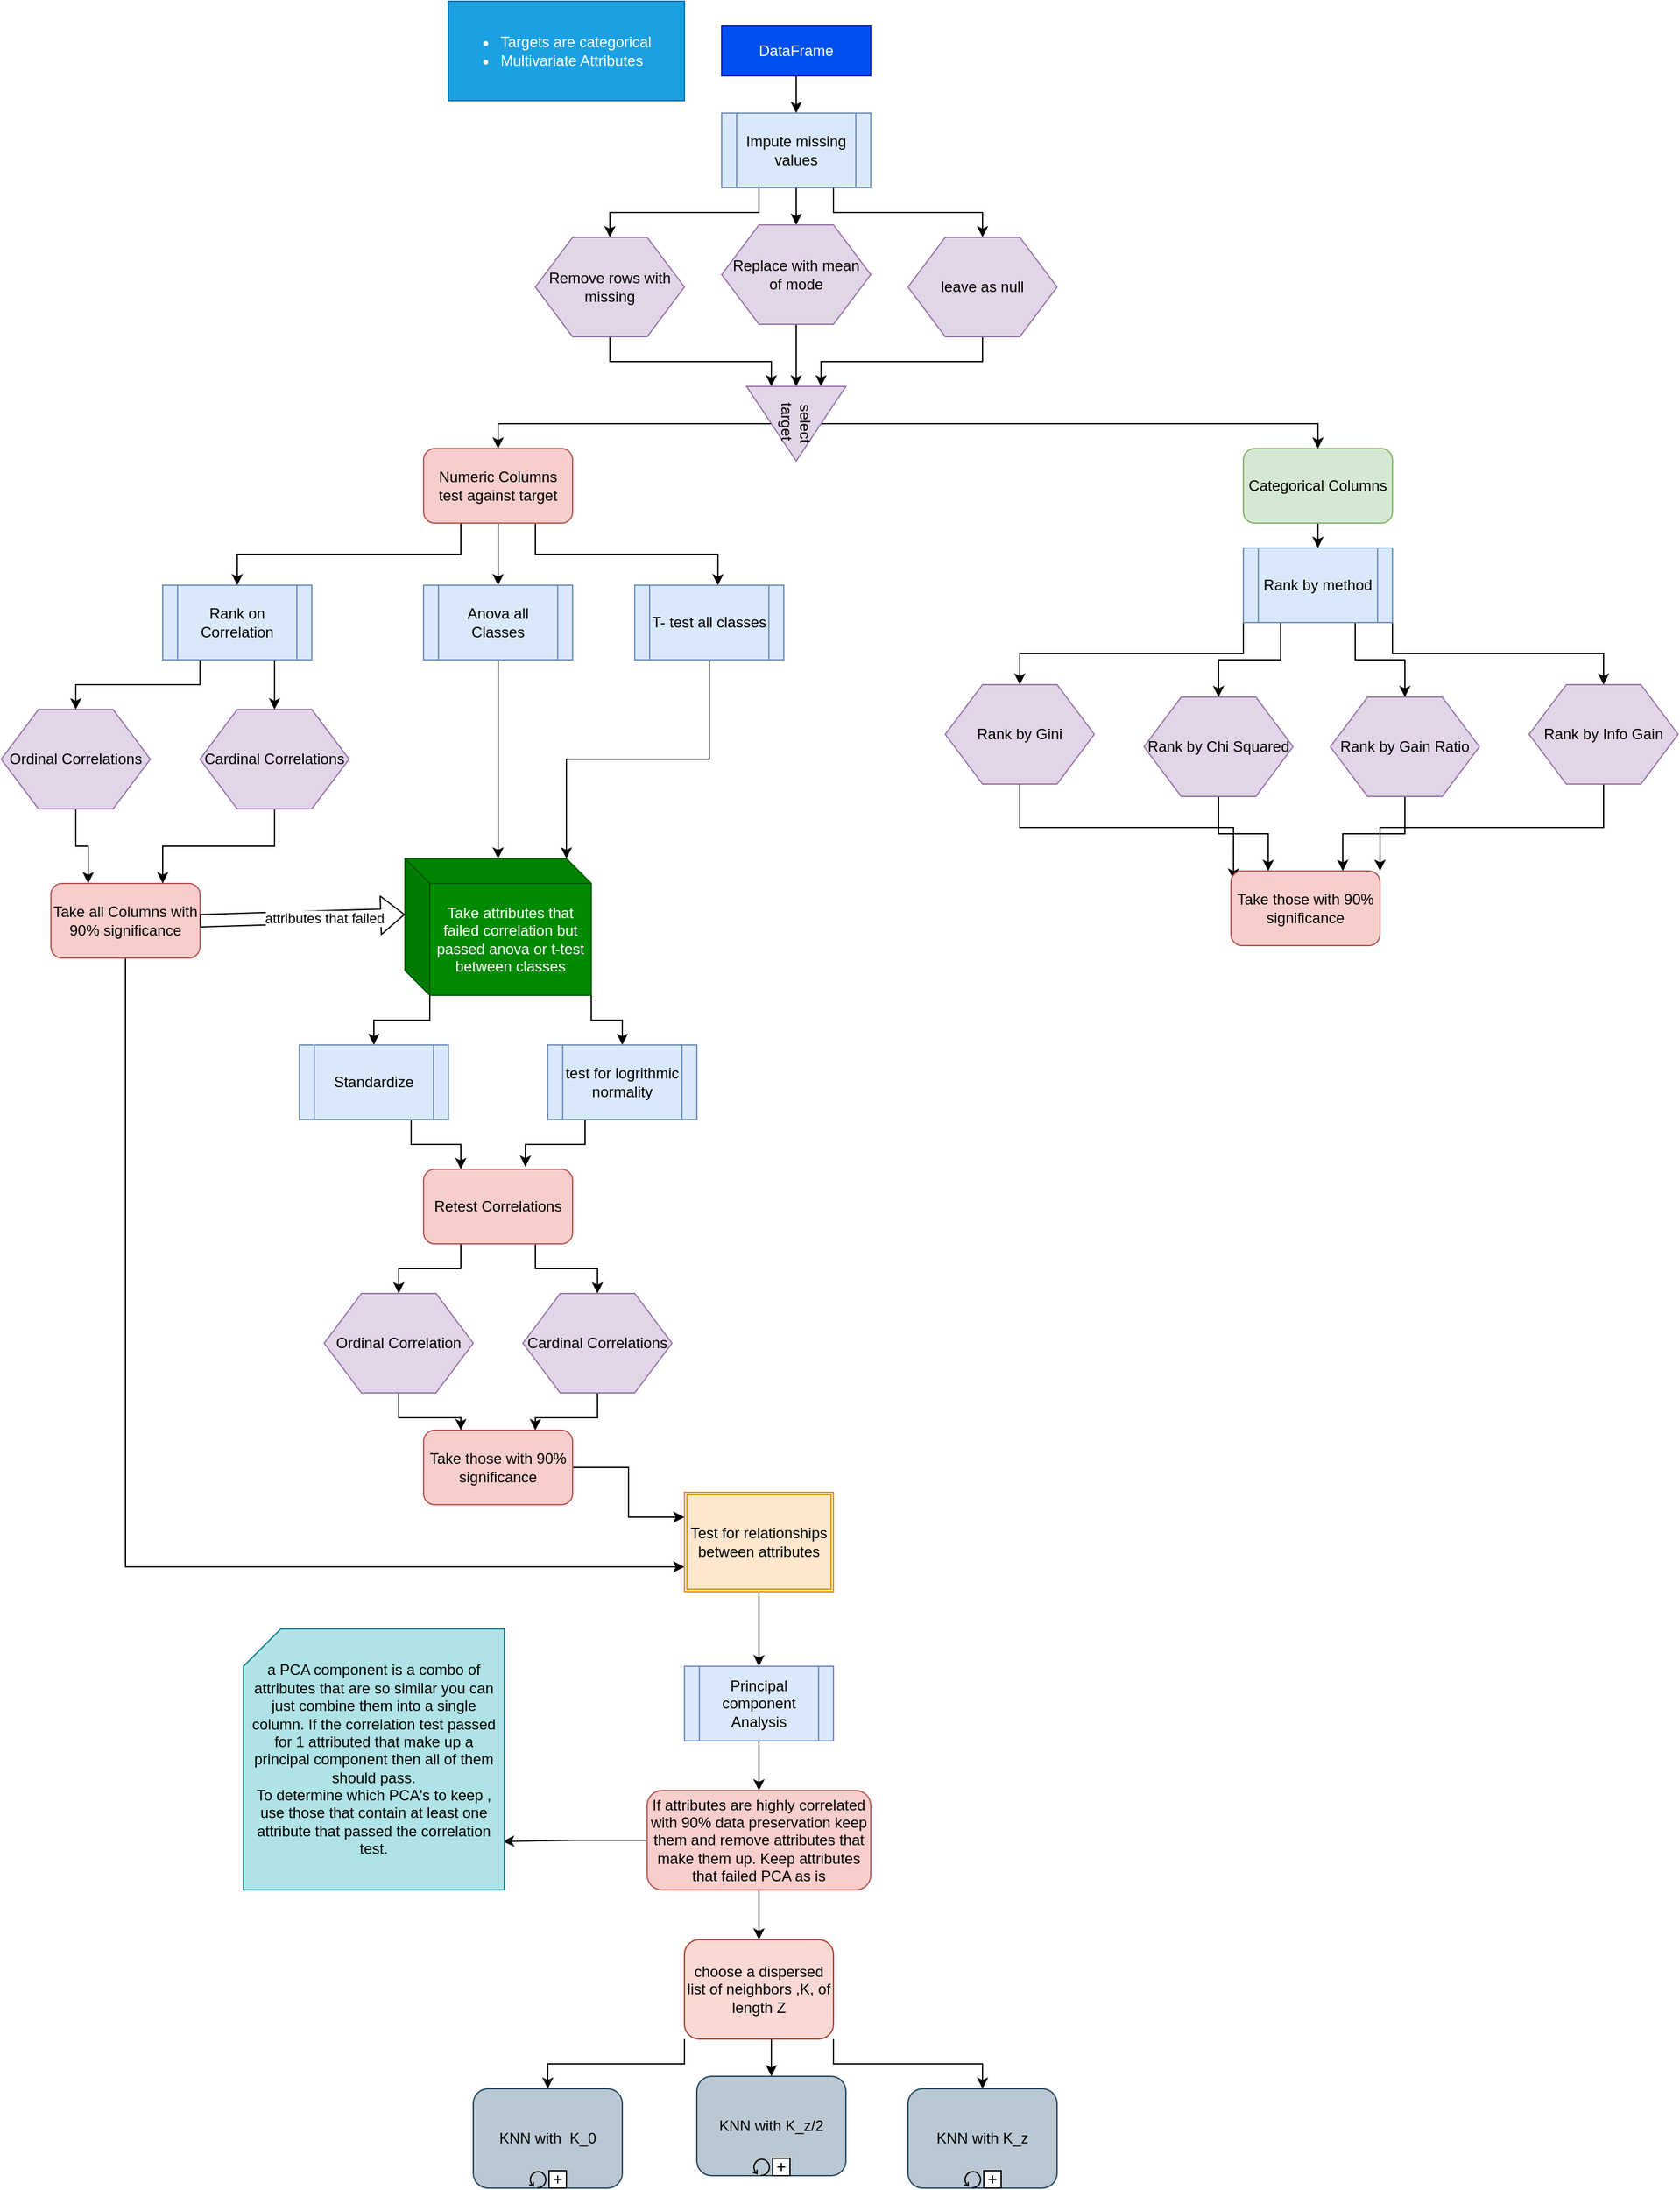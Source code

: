 <mxfile version="12.9.14" type="github"><diagram id="zmljXBrZiPSCNAZK321F" name="Page-1"><mxGraphModel dx="2272" dy="1934" grid="1" gridSize="10" guides="1" tooltips="1" connect="1" arrows="1" fold="1" page="1" pageScale="1" pageWidth="850" pageHeight="1100" background="none" math="0" shadow="0"><root><mxCell id="0"/><mxCell id="1" parent="0"/><mxCell id="G7ZH31UM1KacfiOuh5CP-11" style="edgeStyle=orthogonalEdgeStyle;rounded=0;orthogonalLoop=1;jettySize=auto;html=1;" edge="1" parent="1" source="G7ZH31UM1KacfiOuh5CP-1" target="G7ZH31UM1KacfiOuh5CP-10"><mxGeometry relative="1" as="geometry"/></mxCell><mxCell id="G7ZH31UM1KacfiOuh5CP-1" value="DataFrame" style="rounded=0;whiteSpace=wrap;html=1;fillColor=#0050ef;strokeColor=#001DBC;fontColor=#ffffff;" vertex="1" parent="1"><mxGeometry x="370" y="-210" width="120" height="40" as="geometry"/></mxCell><mxCell id="G7ZH31UM1KacfiOuh5CP-8" style="edgeStyle=orthogonalEdgeStyle;rounded=0;orthogonalLoop=1;jettySize=auto;html=1;exitX=0.25;exitY=1;exitDx=0;exitDy=0;entryX=0.5;entryY=0;entryDx=0;entryDy=0;" edge="1" parent="1" source="G7ZH31UM1KacfiOuh5CP-3" target="G7ZH31UM1KacfiOuh5CP-7"><mxGeometry relative="1" as="geometry"/></mxCell><mxCell id="G7ZH31UM1KacfiOuh5CP-9" style="edgeStyle=orthogonalEdgeStyle;rounded=0;orthogonalLoop=1;jettySize=auto;html=1;exitX=0.75;exitY=1;exitDx=0;exitDy=0;entryX=0.558;entryY=0;entryDx=0;entryDy=0;entryPerimeter=0;" edge="1" parent="1" source="G7ZH31UM1KacfiOuh5CP-3" target="G7ZH31UM1KacfiOuh5CP-6"><mxGeometry relative="1" as="geometry"/></mxCell><mxCell id="G7ZH31UM1KacfiOuh5CP-41" style="edgeStyle=orthogonalEdgeStyle;rounded=0;orthogonalLoop=1;jettySize=auto;html=1;exitX=0.5;exitY=1;exitDx=0;exitDy=0;entryX=0.5;entryY=0;entryDx=0;entryDy=0;" edge="1" parent="1" source="G7ZH31UM1KacfiOuh5CP-3" target="G7ZH31UM1KacfiOuh5CP-40"><mxGeometry relative="1" as="geometry"/></mxCell><mxCell id="G7ZH31UM1KacfiOuh5CP-3" value="Numeric Columns&lt;br&gt;test against target" style="rounded=1;whiteSpace=wrap;html=1;fillColor=#f8cecc;strokeColor=#b85450;" vertex="1" parent="1"><mxGeometry x="130" y="130" width="120" height="60" as="geometry"/></mxCell><mxCell id="G7ZH31UM1KacfiOuh5CP-67" style="edgeStyle=orthogonalEdgeStyle;rounded=0;orthogonalLoop=1;jettySize=auto;html=1;exitX=0.5;exitY=1;exitDx=0;exitDy=0;" edge="1" parent="1" source="G7ZH31UM1KacfiOuh5CP-5" target="G7ZH31UM1KacfiOuh5CP-65"><mxGeometry relative="1" as="geometry"/></mxCell><mxCell id="G7ZH31UM1KacfiOuh5CP-5" value="Categorical Columns" style="rounded=1;whiteSpace=wrap;html=1;fillColor=#d5e8d4;strokeColor=#82b366;" vertex="1" parent="1"><mxGeometry x="790" y="130" width="120" height="60" as="geometry"/></mxCell><mxCell id="G7ZH31UM1KacfiOuh5CP-46" style="edgeStyle=orthogonalEdgeStyle;rounded=0;orthogonalLoop=1;jettySize=auto;html=1;exitX=0.5;exitY=1;exitDx=0;exitDy=0;entryX=0;entryY=0;entryDx=130;entryDy=0;entryPerimeter=0;" edge="1" parent="1" source="G7ZH31UM1KacfiOuh5CP-6" target="G7ZH31UM1KacfiOuh5CP-44"><mxGeometry relative="1" as="geometry"/></mxCell><mxCell id="G7ZH31UM1KacfiOuh5CP-6" value="T- test all classes" style="shape=process;whiteSpace=wrap;html=1;backgroundOutline=1;fillColor=#dae8fc;strokeColor=#6c8ebf;" vertex="1" parent="1"><mxGeometry x="300" y="240" width="120" height="60" as="geometry"/></mxCell><mxCell id="G7ZH31UM1KacfiOuh5CP-35" style="edgeStyle=orthogonalEdgeStyle;rounded=0;orthogonalLoop=1;jettySize=auto;html=1;exitX=0.75;exitY=1;exitDx=0;exitDy=0;entryX=0.5;entryY=0;entryDx=0;entryDy=0;" edge="1" parent="1" source="G7ZH31UM1KacfiOuh5CP-7" target="G7ZH31UM1KacfiOuh5CP-32"><mxGeometry relative="1" as="geometry"/></mxCell><mxCell id="G7ZH31UM1KacfiOuh5CP-42" style="edgeStyle=orthogonalEdgeStyle;rounded=0;orthogonalLoop=1;jettySize=auto;html=1;exitX=0.25;exitY=1;exitDx=0;exitDy=0;entryX=0.5;entryY=0;entryDx=0;entryDy=0;" edge="1" parent="1" source="G7ZH31UM1KacfiOuh5CP-7" target="G7ZH31UM1KacfiOuh5CP-33"><mxGeometry relative="1" as="geometry"/></mxCell><mxCell id="G7ZH31UM1KacfiOuh5CP-7" value="Rank on&lt;br&gt;Correlation" style="shape=process;whiteSpace=wrap;html=1;backgroundOutline=1;fillColor=#dae8fc;strokeColor=#6c8ebf;" vertex="1" parent="1"><mxGeometry x="-80" y="240" width="120" height="60" as="geometry"/></mxCell><mxCell id="G7ZH31UM1KacfiOuh5CP-16" style="edgeStyle=orthogonalEdgeStyle;rounded=0;orthogonalLoop=1;jettySize=auto;html=1;exitX=0.5;exitY=1;exitDx=0;exitDy=0;entryX=0.5;entryY=0;entryDx=0;entryDy=0;" edge="1" parent="1" source="G7ZH31UM1KacfiOuh5CP-10" target="G7ZH31UM1KacfiOuh5CP-12"><mxGeometry relative="1" as="geometry"/></mxCell><mxCell id="G7ZH31UM1KacfiOuh5CP-17" style="edgeStyle=orthogonalEdgeStyle;rounded=0;orthogonalLoop=1;jettySize=auto;html=1;exitX=0.75;exitY=1;exitDx=0;exitDy=0;entryX=0.5;entryY=0;entryDx=0;entryDy=0;" edge="1" parent="1" source="G7ZH31UM1KacfiOuh5CP-10" target="G7ZH31UM1KacfiOuh5CP-14"><mxGeometry relative="1" as="geometry"/></mxCell><mxCell id="G7ZH31UM1KacfiOuh5CP-18" style="edgeStyle=orthogonalEdgeStyle;rounded=0;orthogonalLoop=1;jettySize=auto;html=1;exitX=0.25;exitY=1;exitDx=0;exitDy=0;entryX=0.5;entryY=0;entryDx=0;entryDy=0;" edge="1" parent="1" source="G7ZH31UM1KacfiOuh5CP-10" target="G7ZH31UM1KacfiOuh5CP-13"><mxGeometry relative="1" as="geometry"/></mxCell><mxCell id="G7ZH31UM1KacfiOuh5CP-10" value="Impute missing values" style="shape=process;whiteSpace=wrap;html=1;backgroundOutline=1;fillColor=#dae8fc;strokeColor=#6c8ebf;" vertex="1" parent="1"><mxGeometry x="370" y="-140" width="120" height="60" as="geometry"/></mxCell><mxCell id="G7ZH31UM1KacfiOuh5CP-25" style="edgeStyle=orthogonalEdgeStyle;rounded=0;orthogonalLoop=1;jettySize=auto;html=1;exitX=0.5;exitY=1;exitDx=0;exitDy=0;entryX=0;entryY=0.5;entryDx=0;entryDy=0;" edge="1" parent="1" source="G7ZH31UM1KacfiOuh5CP-12" target="G7ZH31UM1KacfiOuh5CP-24"><mxGeometry relative="1" as="geometry"/></mxCell><mxCell id="G7ZH31UM1KacfiOuh5CP-12" value="Replace with mean&lt;br&gt;of mode" style="shape=hexagon;perimeter=hexagonPerimeter2;whiteSpace=wrap;html=1;fillColor=#e1d5e7;strokeColor=#9673a6;" vertex="1" parent="1"><mxGeometry x="370" y="-50" width="120" height="80" as="geometry"/></mxCell><mxCell id="G7ZH31UM1KacfiOuh5CP-27" style="edgeStyle=orthogonalEdgeStyle;rounded=0;orthogonalLoop=1;jettySize=auto;html=1;exitX=0.5;exitY=1;exitDx=0;exitDy=0;entryX=0;entryY=0.75;entryDx=0;entryDy=0;" edge="1" parent="1" source="G7ZH31UM1KacfiOuh5CP-13" target="G7ZH31UM1KacfiOuh5CP-24"><mxGeometry relative="1" as="geometry"/></mxCell><mxCell id="G7ZH31UM1KacfiOuh5CP-13" value="Remove rows with missing" style="shape=hexagon;perimeter=hexagonPerimeter2;whiteSpace=wrap;html=1;fillColor=#e1d5e7;strokeColor=#9673a6;" vertex="1" parent="1"><mxGeometry x="220" y="-40" width="120" height="80" as="geometry"/></mxCell><mxCell id="G7ZH31UM1KacfiOuh5CP-26" style="edgeStyle=orthogonalEdgeStyle;rounded=0;orthogonalLoop=1;jettySize=auto;html=1;exitX=0.5;exitY=1;exitDx=0;exitDy=0;entryX=0;entryY=0.25;entryDx=0;entryDy=0;" edge="1" parent="1" source="G7ZH31UM1KacfiOuh5CP-14" target="G7ZH31UM1KacfiOuh5CP-24"><mxGeometry relative="1" as="geometry"/></mxCell><mxCell id="G7ZH31UM1KacfiOuh5CP-14" value="leave as null" style="shape=hexagon;perimeter=hexagonPerimeter2;whiteSpace=wrap;html=1;fillColor=#e1d5e7;strokeColor=#9673a6;" vertex="1" parent="1"><mxGeometry x="520" y="-40" width="120" height="80" as="geometry"/></mxCell><mxCell id="G7ZH31UM1KacfiOuh5CP-30" value="" style="edgeStyle=orthogonalEdgeStyle;rounded=0;orthogonalLoop=1;jettySize=auto;html=1;entryX=0.5;entryY=0;entryDx=0;entryDy=0;" edge="1" parent="1" source="G7ZH31UM1KacfiOuh5CP-24" target="G7ZH31UM1KacfiOuh5CP-5"><mxGeometry relative="1" as="geometry"><mxPoint x="430" y="240" as="targetPoint"/></mxGeometry></mxCell><mxCell id="G7ZH31UM1KacfiOuh5CP-31" style="edgeStyle=orthogonalEdgeStyle;rounded=0;orthogonalLoop=1;jettySize=auto;html=1;exitX=0.5;exitY=1;exitDx=0;exitDy=0;entryX=0.5;entryY=0;entryDx=0;entryDy=0;" edge="1" parent="1" source="G7ZH31UM1KacfiOuh5CP-24" target="G7ZH31UM1KacfiOuh5CP-3"><mxGeometry relative="1" as="geometry"/></mxCell><mxCell id="G7ZH31UM1KacfiOuh5CP-24" value="select target&amp;nbsp;" style="triangle;whiteSpace=wrap;html=1;rotation=90;fillColor=#e1d5e7;strokeColor=#9673a6;" vertex="1" parent="1"><mxGeometry x="400" y="70" width="60" height="80" as="geometry"/></mxCell><mxCell id="G7ZH31UM1KacfiOuh5CP-39" style="edgeStyle=orthogonalEdgeStyle;rounded=0;orthogonalLoop=1;jettySize=auto;html=1;exitX=0.5;exitY=1;exitDx=0;exitDy=0;entryX=0.75;entryY=0;entryDx=0;entryDy=0;" edge="1" parent="1" source="G7ZH31UM1KacfiOuh5CP-32" target="G7ZH31UM1KacfiOuh5CP-37"><mxGeometry relative="1" as="geometry"/></mxCell><mxCell id="G7ZH31UM1KacfiOuh5CP-32" value="Cardinal Correlations" style="shape=hexagon;perimeter=hexagonPerimeter2;whiteSpace=wrap;html=1;fillColor=#e1d5e7;strokeColor=#9673a6;" vertex="1" parent="1"><mxGeometry x="-50" y="340" width="120" height="80" as="geometry"/></mxCell><mxCell id="G7ZH31UM1KacfiOuh5CP-38" style="edgeStyle=orthogonalEdgeStyle;rounded=0;orthogonalLoop=1;jettySize=auto;html=1;exitX=0.5;exitY=1;exitDx=0;exitDy=0;entryX=0.25;entryY=0;entryDx=0;entryDy=0;" edge="1" parent="1" source="G7ZH31UM1KacfiOuh5CP-33" target="G7ZH31UM1KacfiOuh5CP-37"><mxGeometry relative="1" as="geometry"/></mxCell><mxCell id="G7ZH31UM1KacfiOuh5CP-33" value="Ordinal Correlations" style="shape=hexagon;perimeter=hexagonPerimeter2;whiteSpace=wrap;html=1;fillColor=#e1d5e7;strokeColor=#9673a6;" vertex="1" parent="1"><mxGeometry x="-210" y="340" width="120" height="80" as="geometry"/></mxCell><mxCell id="G7ZH31UM1KacfiOuh5CP-101" style="edgeStyle=orthogonalEdgeStyle;rounded=0;orthogonalLoop=1;jettySize=auto;html=1;exitX=0.5;exitY=1;exitDx=0;exitDy=0;entryX=0;entryY=0.75;entryDx=0;entryDy=0;" edge="1" parent="1" source="G7ZH31UM1KacfiOuh5CP-37" target="G7ZH31UM1KacfiOuh5CP-81"><mxGeometry relative="1" as="geometry"/></mxCell><mxCell id="G7ZH31UM1KacfiOuh5CP-37" value="Take all Columns with 90% significance" style="rounded=1;whiteSpace=wrap;html=1;fillColor=#f8cecc;strokeColor=#b85450;" vertex="1" parent="1"><mxGeometry x="-170" y="480" width="120" height="60" as="geometry"/></mxCell><mxCell id="G7ZH31UM1KacfiOuh5CP-45" style="edgeStyle=orthogonalEdgeStyle;rounded=0;orthogonalLoop=1;jettySize=auto;html=1;exitX=0.5;exitY=1;exitDx=0;exitDy=0;" edge="1" parent="1" source="G7ZH31UM1KacfiOuh5CP-40" target="G7ZH31UM1KacfiOuh5CP-44"><mxGeometry relative="1" as="geometry"/></mxCell><mxCell id="G7ZH31UM1KacfiOuh5CP-40" value="Anova all Classes" style="shape=process;whiteSpace=wrap;html=1;backgroundOutline=1;fillColor=#dae8fc;strokeColor=#6c8ebf;" vertex="1" parent="1"><mxGeometry x="130" y="240" width="120" height="60" as="geometry"/></mxCell><mxCell id="G7ZH31UM1KacfiOuh5CP-51" style="edgeStyle=orthogonalEdgeStyle;rounded=0;orthogonalLoop=1;jettySize=auto;html=1;exitX=0;exitY=0;exitDx=20;exitDy=110;exitPerimeter=0;entryX=0.5;entryY=0;entryDx=0;entryDy=0;" edge="1" parent="1" source="G7ZH31UM1KacfiOuh5CP-44" target="G7ZH31UM1KacfiOuh5CP-49"><mxGeometry relative="1" as="geometry"/></mxCell><mxCell id="G7ZH31UM1KacfiOuh5CP-52" style="edgeStyle=orthogonalEdgeStyle;rounded=0;orthogonalLoop=1;jettySize=auto;html=1;exitX=1;exitY=1;exitDx=0;exitDy=0;exitPerimeter=0;entryX=0.5;entryY=0;entryDx=0;entryDy=0;" edge="1" parent="1" source="G7ZH31UM1KacfiOuh5CP-44" target="G7ZH31UM1KacfiOuh5CP-50"><mxGeometry relative="1" as="geometry"/></mxCell><mxCell id="G7ZH31UM1KacfiOuh5CP-44" value="Take attributes that failed correlation but passed anova or t-test between classes" style="shape=cube;whiteSpace=wrap;html=1;boundedLbl=1;backgroundOutline=1;darkOpacity=0.05;darkOpacity2=0.1;fillColor=#008a00;strokeColor=#005700;fontColor=#ffffff;" vertex="1" parent="1"><mxGeometry x="115" y="460" width="150" height="110" as="geometry"/></mxCell><mxCell id="G7ZH31UM1KacfiOuh5CP-47" value="" style="shape=flexArrow;endArrow=classic;html=1;exitX=1;exitY=0.5;exitDx=0;exitDy=0;entryX=0;entryY=0;entryDx=0;entryDy=45;entryPerimeter=0;" edge="1" parent="1" source="G7ZH31UM1KacfiOuh5CP-37" target="G7ZH31UM1KacfiOuh5CP-44"><mxGeometry width="50" height="50" relative="1" as="geometry"><mxPoint x="-45" y="520" as="sourcePoint"/><mxPoint x="5" y="470" as="targetPoint"/><Array as="points"/></mxGeometry></mxCell><mxCell id="G7ZH31UM1KacfiOuh5CP-48" value="attributes that failed" style="edgeLabel;html=1;align=center;verticalAlign=middle;resizable=0;points=[];" vertex="1" connectable="0" parent="G7ZH31UM1KacfiOuh5CP-47"><mxGeometry x="0.211" y="-1" relative="1" as="geometry"><mxPoint as="offset"/></mxGeometry></mxCell><mxCell id="G7ZH31UM1KacfiOuh5CP-75" style="edgeStyle=orthogonalEdgeStyle;rounded=0;orthogonalLoop=1;jettySize=auto;html=1;exitX=0.75;exitY=1;exitDx=0;exitDy=0;entryX=0.25;entryY=0;entryDx=0;entryDy=0;" edge="1" parent="1" source="G7ZH31UM1KacfiOuh5CP-49" target="G7ZH31UM1KacfiOuh5CP-74"><mxGeometry relative="1" as="geometry"/></mxCell><mxCell id="G7ZH31UM1KacfiOuh5CP-49" value="Standardize" style="shape=process;whiteSpace=wrap;html=1;backgroundOutline=1;fillColor=#dae8fc;strokeColor=#6c8ebf;" vertex="1" parent="1"><mxGeometry x="30" y="610" width="120" height="60" as="geometry"/></mxCell><mxCell id="G7ZH31UM1KacfiOuh5CP-76" style="edgeStyle=orthogonalEdgeStyle;rounded=0;orthogonalLoop=1;jettySize=auto;html=1;exitX=0.25;exitY=1;exitDx=0;exitDy=0;entryX=0.683;entryY=-0.033;entryDx=0;entryDy=0;entryPerimeter=0;" edge="1" parent="1" source="G7ZH31UM1KacfiOuh5CP-50" target="G7ZH31UM1KacfiOuh5CP-74"><mxGeometry relative="1" as="geometry"/></mxCell><mxCell id="G7ZH31UM1KacfiOuh5CP-50" value="test for logrithmic normality" style="shape=process;whiteSpace=wrap;html=1;backgroundOutline=1;fillColor=#dae8fc;strokeColor=#6c8ebf;" vertex="1" parent="1"><mxGeometry x="230" y="610" width="120" height="60" as="geometry"/></mxCell><mxCell id="G7ZH31UM1KacfiOuh5CP-93" style="edgeStyle=orthogonalEdgeStyle;rounded=0;orthogonalLoop=1;jettySize=auto;html=1;exitX=0.5;exitY=1;exitDx=0;exitDy=0;entryX=0.017;entryY=0.117;entryDx=0;entryDy=0;entryPerimeter=0;" edge="1" parent="1" source="G7ZH31UM1KacfiOuh5CP-61" target="G7ZH31UM1KacfiOuh5CP-92"><mxGeometry relative="1" as="geometry"/></mxCell><mxCell id="G7ZH31UM1KacfiOuh5CP-61" value="&lt;span&gt;Rank by Gini&lt;/span&gt;" style="shape=hexagon;perimeter=hexagonPerimeter2;whiteSpace=wrap;html=1;fillColor=#e1d5e7;strokeColor=#9673a6;" vertex="1" parent="1"><mxGeometry x="550" y="320" width="120" height="80" as="geometry"/></mxCell><mxCell id="G7ZH31UM1KacfiOuh5CP-95" style="edgeStyle=orthogonalEdgeStyle;rounded=0;orthogonalLoop=1;jettySize=auto;html=1;exitX=0.5;exitY=1;exitDx=0;exitDy=0;entryX=0.75;entryY=0;entryDx=0;entryDy=0;" edge="1" parent="1" source="G7ZH31UM1KacfiOuh5CP-62" target="G7ZH31UM1KacfiOuh5CP-92"><mxGeometry relative="1" as="geometry"/></mxCell><mxCell id="G7ZH31UM1KacfiOuh5CP-62" value="&lt;span&gt;Rank by Gain Ratio&lt;/span&gt;" style="shape=hexagon;perimeter=hexagonPerimeter2;whiteSpace=wrap;html=1;fillColor=#e1d5e7;strokeColor=#9673a6;" vertex="1" parent="1"><mxGeometry x="860" y="330" width="120" height="80" as="geometry"/></mxCell><mxCell id="G7ZH31UM1KacfiOuh5CP-96" style="edgeStyle=orthogonalEdgeStyle;rounded=0;orthogonalLoop=1;jettySize=auto;html=1;exitX=0.5;exitY=1;exitDx=0;exitDy=0;entryX=1;entryY=0;entryDx=0;entryDy=0;" edge="1" parent="1" source="G7ZH31UM1KacfiOuh5CP-63" target="G7ZH31UM1KacfiOuh5CP-92"><mxGeometry relative="1" as="geometry"/></mxCell><mxCell id="G7ZH31UM1KacfiOuh5CP-63" value="&lt;span&gt;Rank by Info Gain&lt;/span&gt;" style="shape=hexagon;perimeter=hexagonPerimeter2;whiteSpace=wrap;html=1;fillColor=#e1d5e7;strokeColor=#9673a6;" vertex="1" parent="1"><mxGeometry x="1020" y="320" width="120" height="80" as="geometry"/></mxCell><mxCell id="G7ZH31UM1KacfiOuh5CP-94" style="edgeStyle=orthogonalEdgeStyle;rounded=0;orthogonalLoop=1;jettySize=auto;html=1;exitX=0.5;exitY=1;exitDx=0;exitDy=0;entryX=0.25;entryY=0;entryDx=0;entryDy=0;" edge="1" parent="1" source="G7ZH31UM1KacfiOuh5CP-64" target="G7ZH31UM1KacfiOuh5CP-92"><mxGeometry relative="1" as="geometry"/></mxCell><mxCell id="G7ZH31UM1KacfiOuh5CP-64" value="&lt;span&gt;Rank by Chi Squared&lt;/span&gt;" style="shape=hexagon;perimeter=hexagonPerimeter2;whiteSpace=wrap;html=1;fillColor=#e1d5e7;strokeColor=#9673a6;" vertex="1" parent="1"><mxGeometry x="710" y="330" width="120" height="80" as="geometry"/></mxCell><mxCell id="G7ZH31UM1KacfiOuh5CP-68" style="edgeStyle=orthogonalEdgeStyle;rounded=0;orthogonalLoop=1;jettySize=auto;html=1;exitX=0;exitY=1;exitDx=0;exitDy=0;entryX=0.5;entryY=0;entryDx=0;entryDy=0;" edge="1" parent="1" source="G7ZH31UM1KacfiOuh5CP-65" target="G7ZH31UM1KacfiOuh5CP-61"><mxGeometry relative="1" as="geometry"/></mxCell><mxCell id="G7ZH31UM1KacfiOuh5CP-69" style="edgeStyle=orthogonalEdgeStyle;rounded=0;orthogonalLoop=1;jettySize=auto;html=1;exitX=0.25;exitY=1;exitDx=0;exitDy=0;" edge="1" parent="1" source="G7ZH31UM1KacfiOuh5CP-65" target="G7ZH31UM1KacfiOuh5CP-64"><mxGeometry relative="1" as="geometry"/></mxCell><mxCell id="G7ZH31UM1KacfiOuh5CP-70" style="edgeStyle=orthogonalEdgeStyle;rounded=0;orthogonalLoop=1;jettySize=auto;html=1;exitX=0.75;exitY=1;exitDx=0;exitDy=0;entryX=0.5;entryY=0;entryDx=0;entryDy=0;" edge="1" parent="1" source="G7ZH31UM1KacfiOuh5CP-65" target="G7ZH31UM1KacfiOuh5CP-62"><mxGeometry relative="1" as="geometry"/></mxCell><mxCell id="G7ZH31UM1KacfiOuh5CP-71" style="edgeStyle=orthogonalEdgeStyle;rounded=0;orthogonalLoop=1;jettySize=auto;html=1;exitX=1;exitY=1;exitDx=0;exitDy=0;entryX=0.5;entryY=0;entryDx=0;entryDy=0;" edge="1" parent="1" source="G7ZH31UM1KacfiOuh5CP-65" target="G7ZH31UM1KacfiOuh5CP-63"><mxGeometry relative="1" as="geometry"/></mxCell><mxCell id="G7ZH31UM1KacfiOuh5CP-65" value="Rank by method" style="shape=process;whiteSpace=wrap;html=1;backgroundOutline=1;fillColor=#dae8fc;strokeColor=#6c8ebf;" vertex="1" parent="1"><mxGeometry x="790" y="210" width="120" height="60" as="geometry"/></mxCell><mxCell id="G7ZH31UM1KacfiOuh5CP-66" value="&lt;ul&gt;&lt;li&gt;Targets are categorical&amp;nbsp;&lt;/li&gt;&lt;li&gt;Multivariate Attributes&lt;/li&gt;&lt;/ul&gt;" style="text;strokeColor=#006EAF;fillColor=#1ba1e2;html=1;whiteSpace=wrap;verticalAlign=middle;overflow=hidden;fontColor=#ffffff;" vertex="1" parent="1"><mxGeometry x="150" y="-230" width="190" height="80" as="geometry"/></mxCell><mxCell id="G7ZH31UM1KacfiOuh5CP-79" style="edgeStyle=orthogonalEdgeStyle;rounded=0;orthogonalLoop=1;jettySize=auto;html=1;exitX=0.25;exitY=1;exitDx=0;exitDy=0;entryX=0.5;entryY=0;entryDx=0;entryDy=0;" edge="1" parent="1" source="G7ZH31UM1KacfiOuh5CP-74" target="G7ZH31UM1KacfiOuh5CP-78"><mxGeometry relative="1" as="geometry"/></mxCell><mxCell id="G7ZH31UM1KacfiOuh5CP-80" style="edgeStyle=orthogonalEdgeStyle;rounded=0;orthogonalLoop=1;jettySize=auto;html=1;exitX=0.75;exitY=1;exitDx=0;exitDy=0;entryX=0.5;entryY=0;entryDx=0;entryDy=0;" edge="1" parent="1" source="G7ZH31UM1KacfiOuh5CP-74" target="G7ZH31UM1KacfiOuh5CP-77"><mxGeometry relative="1" as="geometry"/></mxCell><mxCell id="G7ZH31UM1KacfiOuh5CP-74" value="Retest Correlations" style="rounded=1;whiteSpace=wrap;html=1;fillColor=#f8cecc;strokeColor=#b85450;" vertex="1" parent="1"><mxGeometry x="130" y="710" width="120" height="60" as="geometry"/></mxCell><mxCell id="G7ZH31UM1KacfiOuh5CP-99" style="edgeStyle=orthogonalEdgeStyle;rounded=0;orthogonalLoop=1;jettySize=auto;html=1;exitX=0.5;exitY=1;exitDx=0;exitDy=0;entryX=0.75;entryY=0;entryDx=0;entryDy=0;" edge="1" parent="1" source="G7ZH31UM1KacfiOuh5CP-77" target="G7ZH31UM1KacfiOuh5CP-97"><mxGeometry relative="1" as="geometry"/></mxCell><mxCell id="G7ZH31UM1KacfiOuh5CP-77" value="Cardinal Correlations" style="shape=hexagon;perimeter=hexagonPerimeter2;whiteSpace=wrap;html=1;fillColor=#e1d5e7;strokeColor=#9673a6;" vertex="1" parent="1"><mxGeometry x="210" y="810" width="120" height="80" as="geometry"/></mxCell><mxCell id="G7ZH31UM1KacfiOuh5CP-98" style="edgeStyle=orthogonalEdgeStyle;rounded=0;orthogonalLoop=1;jettySize=auto;html=1;exitX=0.5;exitY=1;exitDx=0;exitDy=0;entryX=0.25;entryY=0;entryDx=0;entryDy=0;" edge="1" parent="1" source="G7ZH31UM1KacfiOuh5CP-78" target="G7ZH31UM1KacfiOuh5CP-97"><mxGeometry relative="1" as="geometry"/></mxCell><mxCell id="G7ZH31UM1KacfiOuh5CP-78" value="Ordinal Correlation" style="shape=hexagon;perimeter=hexagonPerimeter2;whiteSpace=wrap;html=1;fillColor=#e1d5e7;strokeColor=#9673a6;" vertex="1" parent="1"><mxGeometry x="50" y="810" width="120" height="80" as="geometry"/></mxCell><mxCell id="G7ZH31UM1KacfiOuh5CP-107" style="edgeStyle=orthogonalEdgeStyle;rounded=0;orthogonalLoop=1;jettySize=auto;html=1;exitX=0.5;exitY=1;exitDx=0;exitDy=0;entryX=0.5;entryY=0;entryDx=0;entryDy=0;" edge="1" parent="1" source="G7ZH31UM1KacfiOuh5CP-81" target="G7ZH31UM1KacfiOuh5CP-83"><mxGeometry relative="1" as="geometry"/></mxCell><mxCell id="G7ZH31UM1KacfiOuh5CP-81" value="Test for relationships between attributes" style="shape=ext;double=1;rounded=0;whiteSpace=wrap;html=1;fillColor=#ffe6cc;strokeColor=#d79b00;" vertex="1" parent="1"><mxGeometry x="340" y="970" width="120" height="80" as="geometry"/></mxCell><mxCell id="G7ZH31UM1KacfiOuh5CP-108" style="edgeStyle=orthogonalEdgeStyle;rounded=0;orthogonalLoop=1;jettySize=auto;html=1;exitX=0.5;exitY=1;exitDx=0;exitDy=0;entryX=0.5;entryY=0;entryDx=0;entryDy=0;" edge="1" parent="1" source="G7ZH31UM1KacfiOuh5CP-83" target="G7ZH31UM1KacfiOuh5CP-85"><mxGeometry relative="1" as="geometry"/></mxCell><mxCell id="G7ZH31UM1KacfiOuh5CP-83" value="Principal component Analysis" style="shape=process;whiteSpace=wrap;html=1;backgroundOutline=1;fillColor=#dae8fc;strokeColor=#6c8ebf;" vertex="1" parent="1"><mxGeometry x="340" y="1110" width="120" height="60" as="geometry"/></mxCell><mxCell id="G7ZH31UM1KacfiOuh5CP-106" style="edgeStyle=orthogonalEdgeStyle;rounded=0;orthogonalLoop=1;jettySize=auto;html=1;exitX=0;exitY=0.5;exitDx=0;exitDy=0;entryX=0.995;entryY=0.814;entryDx=0;entryDy=0;entryPerimeter=0;" edge="1" parent="1" source="G7ZH31UM1KacfiOuh5CP-85" target="G7ZH31UM1KacfiOuh5CP-105"><mxGeometry relative="1" as="geometry"/></mxCell><mxCell id="G7ZH31UM1KacfiOuh5CP-127" style="edgeStyle=orthogonalEdgeStyle;rounded=0;orthogonalLoop=1;jettySize=auto;html=1;exitX=0.5;exitY=1;exitDx=0;exitDy=0;entryX=0.5;entryY=0;entryDx=0;entryDy=0;" edge="1" parent="1" source="G7ZH31UM1KacfiOuh5CP-85" target="G7ZH31UM1KacfiOuh5CP-126"><mxGeometry relative="1" as="geometry"/></mxCell><mxCell id="G7ZH31UM1KacfiOuh5CP-85" value="If attributes are highly correlated with 90% data preservation keep them and remove attributes that make them up. Keep attributes that failed PCA as is" style="rounded=1;whiteSpace=wrap;html=1;fillColor=#f8cecc;strokeColor=#b85450;" vertex="1" parent="1"><mxGeometry x="310" y="1210" width="180" height="80" as="geometry"/></mxCell><mxCell id="G7ZH31UM1KacfiOuh5CP-92" value="Take those with 90% significance" style="rounded=1;whiteSpace=wrap;html=1;fillColor=#f8cecc;strokeColor=#b85450;" vertex="1" parent="1"><mxGeometry x="780" y="470" width="120" height="60" as="geometry"/></mxCell><mxCell id="G7ZH31UM1KacfiOuh5CP-100" style="edgeStyle=orthogonalEdgeStyle;rounded=0;orthogonalLoop=1;jettySize=auto;html=1;exitX=1;exitY=0.5;exitDx=0;exitDy=0;entryX=0;entryY=0.25;entryDx=0;entryDy=0;" edge="1" parent="1" source="G7ZH31UM1KacfiOuh5CP-97" target="G7ZH31UM1KacfiOuh5CP-81"><mxGeometry relative="1" as="geometry"/></mxCell><mxCell id="G7ZH31UM1KacfiOuh5CP-97" value="Take those with 90% significance" style="rounded=1;whiteSpace=wrap;html=1;fillColor=#f8cecc;strokeColor=#b85450;" vertex="1" parent="1"><mxGeometry x="130" y="920" width="120" height="60" as="geometry"/></mxCell><mxCell id="G7ZH31UM1KacfiOuh5CP-105" value="&lt;span&gt;a PCA component is a combo of attributes that are so similar you can just combine them into a single column. If the correlation test passed for 1 attributed that make up a principal component then all of them should pass.&lt;/span&gt;&lt;br&gt;&lt;span&gt;To determine which PCA's to keep , use those that contain at least one attribute that passed the correlation test.&lt;/span&gt;" style="shape=card;whiteSpace=wrap;html=1;fillColor=#b0e3e6;strokeColor=#0e8088;" vertex="1" parent="1"><mxGeometry x="-15" y="1080" width="210" height="210" as="geometry"/></mxCell><mxCell id="G7ZH31UM1KacfiOuh5CP-138" style="edgeStyle=orthogonalEdgeStyle;rounded=0;orthogonalLoop=1;jettySize=auto;html=1;exitX=0.5;exitY=1;exitDx=0;exitDy=0;entryX=0.5;entryY=0;entryDx=0;entryDy=0;" edge="1" parent="1" source="G7ZH31UM1KacfiOuh5CP-126" target="G7ZH31UM1KacfiOuh5CP-131"><mxGeometry relative="1" as="geometry"/></mxCell><mxCell id="G7ZH31UM1KacfiOuh5CP-139" style="edgeStyle=orthogonalEdgeStyle;rounded=0;orthogonalLoop=1;jettySize=auto;html=1;exitX=1;exitY=1;exitDx=0;exitDy=0;entryX=0.5;entryY=0;entryDx=0;entryDy=0;" edge="1" parent="1" source="G7ZH31UM1KacfiOuh5CP-126" target="G7ZH31UM1KacfiOuh5CP-128"><mxGeometry relative="1" as="geometry"/></mxCell><mxCell id="G7ZH31UM1KacfiOuh5CP-140" style="edgeStyle=orthogonalEdgeStyle;rounded=0;orthogonalLoop=1;jettySize=auto;html=1;exitX=0;exitY=1;exitDx=0;exitDy=0;entryX=0.5;entryY=0;entryDx=0;entryDy=0;" edge="1" parent="1" source="G7ZH31UM1KacfiOuh5CP-126" target="G7ZH31UM1KacfiOuh5CP-134"><mxGeometry relative="1" as="geometry"/></mxCell><mxCell id="G7ZH31UM1KacfiOuh5CP-126" value="choose a dispersed list of neighbors ,K, of length Z" style="shape=ext;rounded=1;html=1;whiteSpace=wrap;fillColor=#fad9d5;strokeColor=#ae4132;" vertex="1" parent="1"><mxGeometry x="340" y="1330" width="120" height="80" as="geometry"/></mxCell><mxCell id="G7ZH31UM1KacfiOuh5CP-128" value="KNN with K_z" style="html=1;whiteSpace=wrap;rounded=1;dropTarget=0;fillColor=#bac8d3;strokeColor=#23445d;" vertex="1" parent="1"><mxGeometry x="520" y="1450" width="120" height="80" as="geometry"/></mxCell><mxCell id="G7ZH31UM1KacfiOuh5CP-129" value="" style="html=1;shape=mxgraph.bpmn.loop;outlineConnect=0;" vertex="1" parent="G7ZH31UM1KacfiOuh5CP-128"><mxGeometry x="0.5" y="1" width="14" height="14" relative="1" as="geometry"><mxPoint x="-15" y="-14" as="offset"/></mxGeometry></mxCell><mxCell id="G7ZH31UM1KacfiOuh5CP-130" value="" style="html=1;shape=plus;" vertex="1" parent="G7ZH31UM1KacfiOuh5CP-128"><mxGeometry x="0.5" y="1" width="14" height="14" relative="1" as="geometry"><mxPoint x="1" y="-14" as="offset"/></mxGeometry></mxCell><mxCell id="G7ZH31UM1KacfiOuh5CP-131" value="KNN with K_z/2" style="html=1;whiteSpace=wrap;rounded=1;dropTarget=0;fillColor=#bac8d3;strokeColor=#23445d;" vertex="1" parent="1"><mxGeometry x="350" y="1440" width="120" height="80" as="geometry"/></mxCell><mxCell id="G7ZH31UM1KacfiOuh5CP-132" value="" style="html=1;shape=mxgraph.bpmn.loop;outlineConnect=0;" vertex="1" parent="G7ZH31UM1KacfiOuh5CP-131"><mxGeometry x="0.5" y="1" width="14" height="14" relative="1" as="geometry"><mxPoint x="-15" y="-14" as="offset"/></mxGeometry></mxCell><mxCell id="G7ZH31UM1KacfiOuh5CP-133" value="" style="html=1;shape=plus;" vertex="1" parent="G7ZH31UM1KacfiOuh5CP-131"><mxGeometry x="0.5" y="1" width="14" height="14" relative="1" as="geometry"><mxPoint x="1" y="-14" as="offset"/></mxGeometry></mxCell><mxCell id="G7ZH31UM1KacfiOuh5CP-134" value="KNN with&amp;nbsp; K_0" style="html=1;whiteSpace=wrap;rounded=1;dropTarget=0;fillColor=#bac8d3;strokeColor=#23445d;" vertex="1" parent="1"><mxGeometry x="170" y="1450" width="120" height="80" as="geometry"/></mxCell><mxCell id="G7ZH31UM1KacfiOuh5CP-135" value="" style="html=1;shape=mxgraph.bpmn.loop;outlineConnect=0;" vertex="1" parent="G7ZH31UM1KacfiOuh5CP-134"><mxGeometry x="0.5" y="1" width="14" height="14" relative="1" as="geometry"><mxPoint x="-15" y="-14" as="offset"/></mxGeometry></mxCell><mxCell id="G7ZH31UM1KacfiOuh5CP-136" value="" style="html=1;shape=plus;" vertex="1" parent="G7ZH31UM1KacfiOuh5CP-134"><mxGeometry x="0.5" y="1" width="14" height="14" relative="1" as="geometry"><mxPoint x="1" y="-14" as="offset"/></mxGeometry></mxCell></root></mxGraphModel></diagram></mxfile>